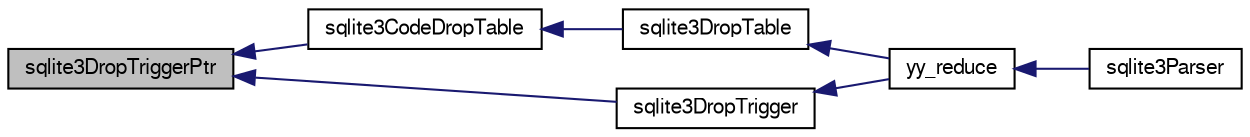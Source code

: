 digraph "sqlite3DropTriggerPtr"
{
  edge [fontname="FreeSans",fontsize="10",labelfontname="FreeSans",labelfontsize="10"];
  node [fontname="FreeSans",fontsize="10",shape=record];
  rankdir="LR";
  Node506628 [label="sqlite3DropTriggerPtr",height=0.2,width=0.4,color="black", fillcolor="grey75", style="filled", fontcolor="black"];
  Node506628 -> Node506629 [dir="back",color="midnightblue",fontsize="10",style="solid",fontname="FreeSans"];
  Node506629 [label="sqlite3CodeDropTable",height=0.2,width=0.4,color="black", fillcolor="white", style="filled",URL="$sqlite3_8c.html#aaf9a8d65346dc15bfcd60bc48e885f46"];
  Node506629 -> Node506630 [dir="back",color="midnightblue",fontsize="10",style="solid",fontname="FreeSans"];
  Node506630 [label="sqlite3DropTable",height=0.2,width=0.4,color="black", fillcolor="white", style="filled",URL="$sqlite3_8c.html#a5534f77364b5568783c0e50db3c9defb"];
  Node506630 -> Node506631 [dir="back",color="midnightblue",fontsize="10",style="solid",fontname="FreeSans"];
  Node506631 [label="yy_reduce",height=0.2,width=0.4,color="black", fillcolor="white", style="filled",URL="$sqlite3_8c.html#a7c419a9b25711c666a9a2449ef377f14"];
  Node506631 -> Node506632 [dir="back",color="midnightblue",fontsize="10",style="solid",fontname="FreeSans"];
  Node506632 [label="sqlite3Parser",height=0.2,width=0.4,color="black", fillcolor="white", style="filled",URL="$sqlite3_8c.html#a0327d71a5fabe0b6a343d78a2602e72a"];
  Node506628 -> Node506633 [dir="back",color="midnightblue",fontsize="10",style="solid",fontname="FreeSans"];
  Node506633 [label="sqlite3DropTrigger",height=0.2,width=0.4,color="black", fillcolor="white", style="filled",URL="$sqlite3_8c.html#affdf1dd65e331b06feaef6ff8636305f"];
  Node506633 -> Node506631 [dir="back",color="midnightblue",fontsize="10",style="solid",fontname="FreeSans"];
}
